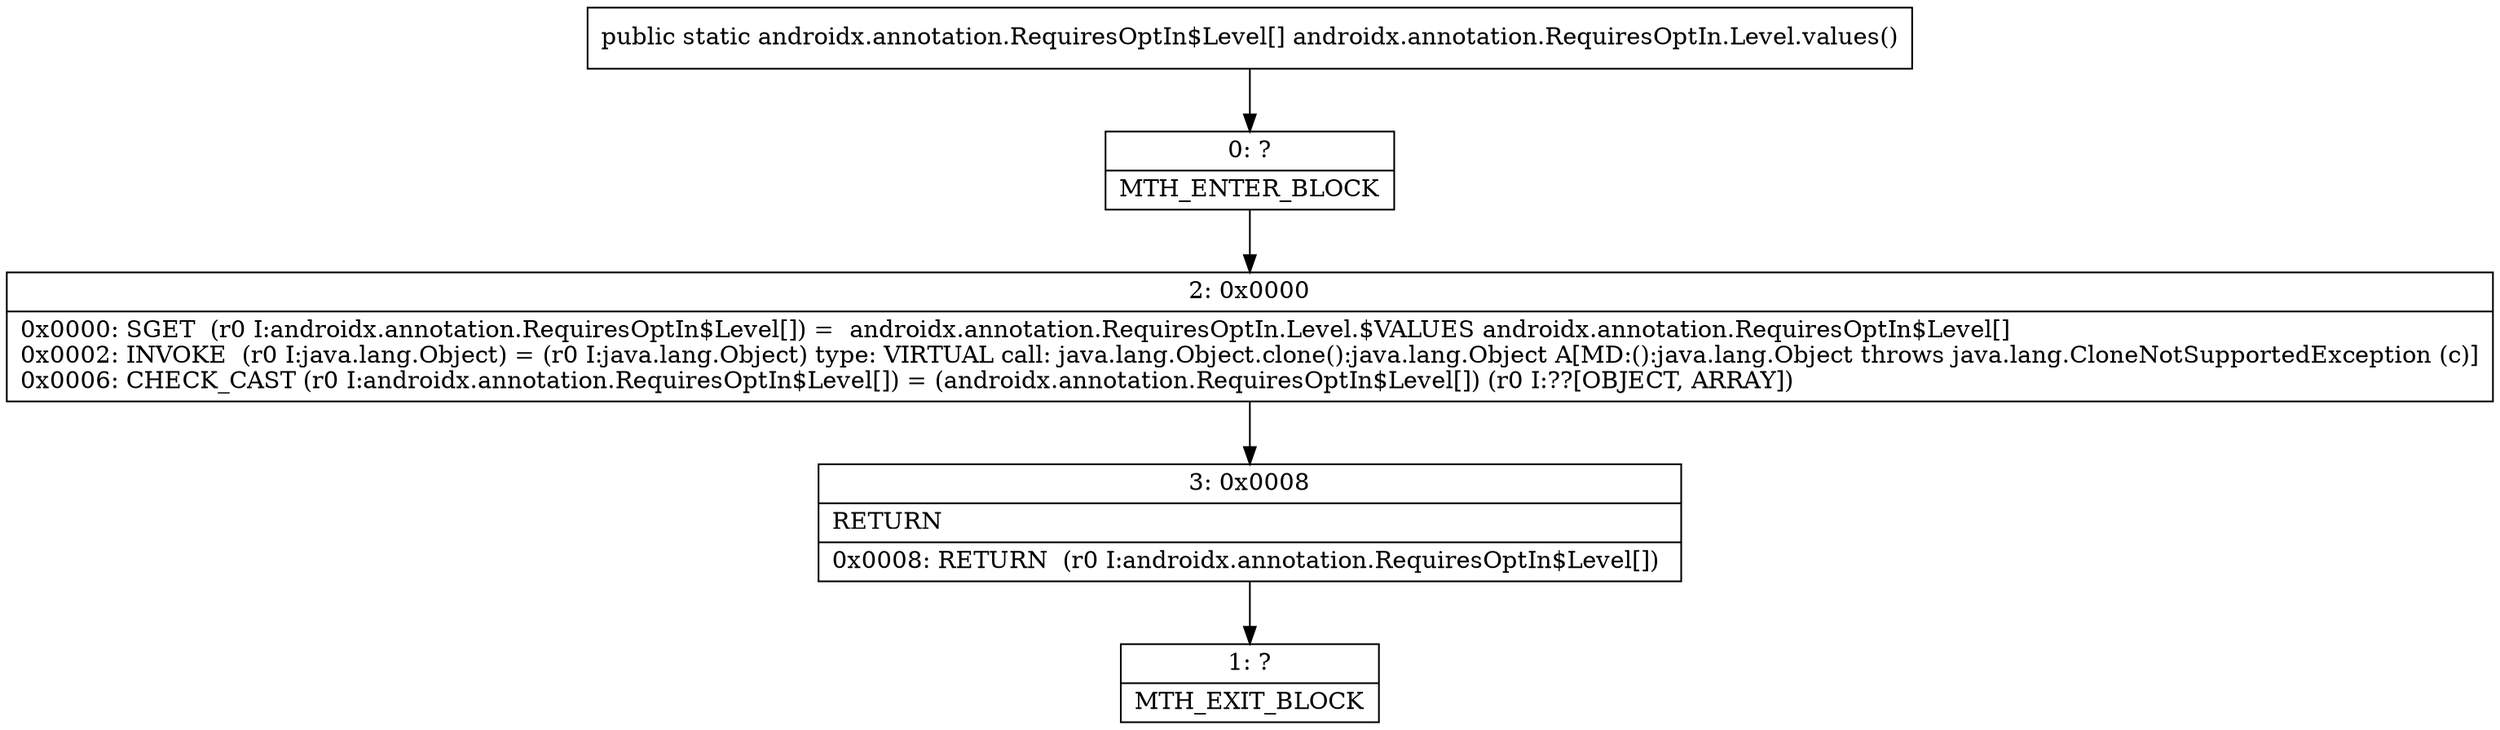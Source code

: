 digraph "CFG forandroidx.annotation.RequiresOptIn.Level.values()[Landroidx\/annotation\/RequiresOptIn$Level;" {
Node_0 [shape=record,label="{0\:\ ?|MTH_ENTER_BLOCK\l}"];
Node_2 [shape=record,label="{2\:\ 0x0000|0x0000: SGET  (r0 I:androidx.annotation.RequiresOptIn$Level[]) =  androidx.annotation.RequiresOptIn.Level.$VALUES androidx.annotation.RequiresOptIn$Level[] \l0x0002: INVOKE  (r0 I:java.lang.Object) = (r0 I:java.lang.Object) type: VIRTUAL call: java.lang.Object.clone():java.lang.Object A[MD:():java.lang.Object throws java.lang.CloneNotSupportedException (c)]\l0x0006: CHECK_CAST (r0 I:androidx.annotation.RequiresOptIn$Level[]) = (androidx.annotation.RequiresOptIn$Level[]) (r0 I:??[OBJECT, ARRAY]) \l}"];
Node_3 [shape=record,label="{3\:\ 0x0008|RETURN\l|0x0008: RETURN  (r0 I:androidx.annotation.RequiresOptIn$Level[]) \l}"];
Node_1 [shape=record,label="{1\:\ ?|MTH_EXIT_BLOCK\l}"];
MethodNode[shape=record,label="{public static androidx.annotation.RequiresOptIn$Level[] androidx.annotation.RequiresOptIn.Level.values() }"];
MethodNode -> Node_0;Node_0 -> Node_2;
Node_2 -> Node_3;
Node_3 -> Node_1;
}

